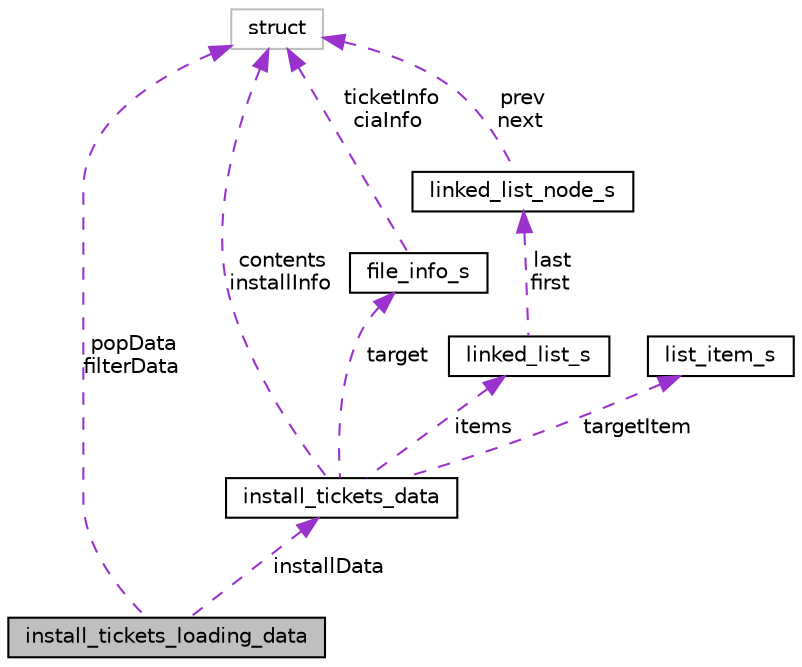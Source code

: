digraph "install_tickets_loading_data"
{
  edge [fontname="Helvetica",fontsize="10",labelfontname="Helvetica",labelfontsize="10"];
  node [fontname="Helvetica",fontsize="10",shape=record];
  Node1 [label="install_tickets_loading_data",height=0.2,width=0.4,color="black", fillcolor="grey75", style="filled" fontcolor="black"];
  Node2 -> Node1 [dir="back",color="darkorchid3",fontsize="10",style="dashed",label=" installData" ,fontname="Helvetica"];
  Node2 [label="install_tickets_data",height=0.2,width=0.4,color="black", fillcolor="white", style="filled",URL="$structinstall__tickets__data.html"];
  Node3 -> Node2 [dir="back",color="darkorchid3",fontsize="10",style="dashed",label=" contents\ninstallInfo" ,fontname="Helvetica"];
  Node3 [label="struct",height=0.2,width=0.4,color="grey75", fillcolor="white", style="filled"];
  Node4 -> Node2 [dir="back",color="darkorchid3",fontsize="10",style="dashed",label=" target" ,fontname="Helvetica"];
  Node4 [label="file_info_s",height=0.2,width=0.4,color="black", fillcolor="white", style="filled",URL="$structfile__info__s.html"];
  Node3 -> Node4 [dir="back",color="darkorchid3",fontsize="10",style="dashed",label=" ticketInfo\nciaInfo" ,fontname="Helvetica"];
  Node5 -> Node2 [dir="back",color="darkorchid3",fontsize="10",style="dashed",label=" items" ,fontname="Helvetica"];
  Node5 [label="linked_list_s",height=0.2,width=0.4,color="black", fillcolor="white", style="filled",URL="$structlinked__list__s.html"];
  Node6 -> Node5 [dir="back",color="darkorchid3",fontsize="10",style="dashed",label=" last\nfirst" ,fontname="Helvetica"];
  Node6 [label="linked_list_node_s",height=0.2,width=0.4,color="black", fillcolor="white", style="filled",URL="$structlinked__list__node__s.html"];
  Node3 -> Node6 [dir="back",color="darkorchid3",fontsize="10",style="dashed",label=" prev\nnext" ,fontname="Helvetica"];
  Node7 -> Node2 [dir="back",color="darkorchid3",fontsize="10",style="dashed",label=" targetItem" ,fontname="Helvetica"];
  Node7 [label="list_item_s",height=0.2,width=0.4,color="black", fillcolor="white", style="filled",URL="$structlist__item__s.html"];
  Node3 -> Node1 [dir="back",color="darkorchid3",fontsize="10",style="dashed",label=" popData\nfilterData" ,fontname="Helvetica"];
}
